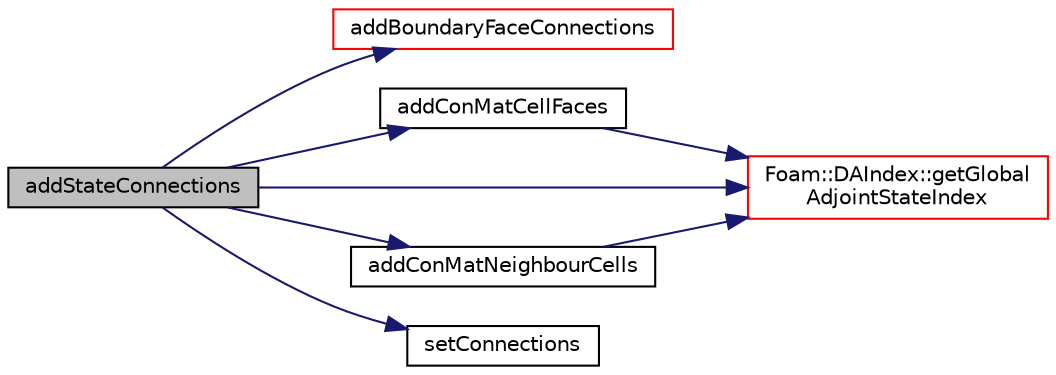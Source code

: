 digraph "addStateConnections"
{
  bgcolor="transparent";
  edge [fontname="Helvetica",fontsize="10",labelfontname="Helvetica",labelfontsize="10"];
  node [fontname="Helvetica",fontsize="10",shape=record];
  rankdir="LR";
  Node90 [label="addStateConnections",height=0.2,width=0.4,color="black", fillcolor="grey75", style="filled", fontcolor="black"];
  Node90 -> Node91 [color="midnightblue",fontsize="10",style="solid",fontname="Helvetica"];
  Node91 [label="addBoundaryFaceConnections",height=0.2,width=0.4,color="red",URL="$classFoam_1_1DAJacCon.html#aa64c993a0ecb8c97d16142fb38c6ef08",tooltip="add the column index of the (iner-proc) connected states and faces to conMat, given a local face inde..."];
  Node90 -> Node93 [color="midnightblue",fontsize="10",style="solid",fontname="Helvetica"];
  Node93 [label="addConMatCellFaces",height=0.2,width=0.4,color="black",URL="$classFoam_1_1DAJacCon.html#a04dcbd6a9e72efa68dc43e69ac6c6505",tooltip="add val to gRow row in conMat, column indice are the faces (given by stateName) for a given cellI ..."];
  Node93 -> Node94 [color="midnightblue",fontsize="10",style="solid",fontname="Helvetica"];
  Node94 [label="Foam::DAIndex::getGlobal\lAdjointStateIndex",height=0.2,width=0.4,color="red",URL="$classFoam_1_1DAIndex.html#a06a1fcb98ee5f377d70e1d04b0e5dd61",tooltip="get global adjoint index for a given state name, cell/face indxI and its component (optional..."];
  Node90 -> Node97 [color="midnightblue",fontsize="10",style="solid",fontname="Helvetica"];
  Node97 [label="addConMatNeighbourCells",height=0.2,width=0.4,color="black",URL="$classFoam_1_1DAJacCon.html#a7920d58d7b500265c10295dae6b82c75",tooltip="add val to gRow row in conMat, column indice are the neighbouring states (given by stateName) for a g..."];
  Node97 -> Node94 [color="midnightblue",fontsize="10",style="solid",fontname="Helvetica"];
  Node90 -> Node94 [color="midnightblue",fontsize="10",style="solid",fontname="Helvetica"];
  Node90 -> Node98 [color="midnightblue",fontsize="10",style="solid",fontname="Helvetica"];
  Node98 [label="setConnections",height=0.2,width=0.4,color="black",URL="$classFoam_1_1DAJacCon.html#ad2122e911a7e639cf065cf4c102f2f9d",tooltip="add value 1 for the colume idx to conMat "];
}
